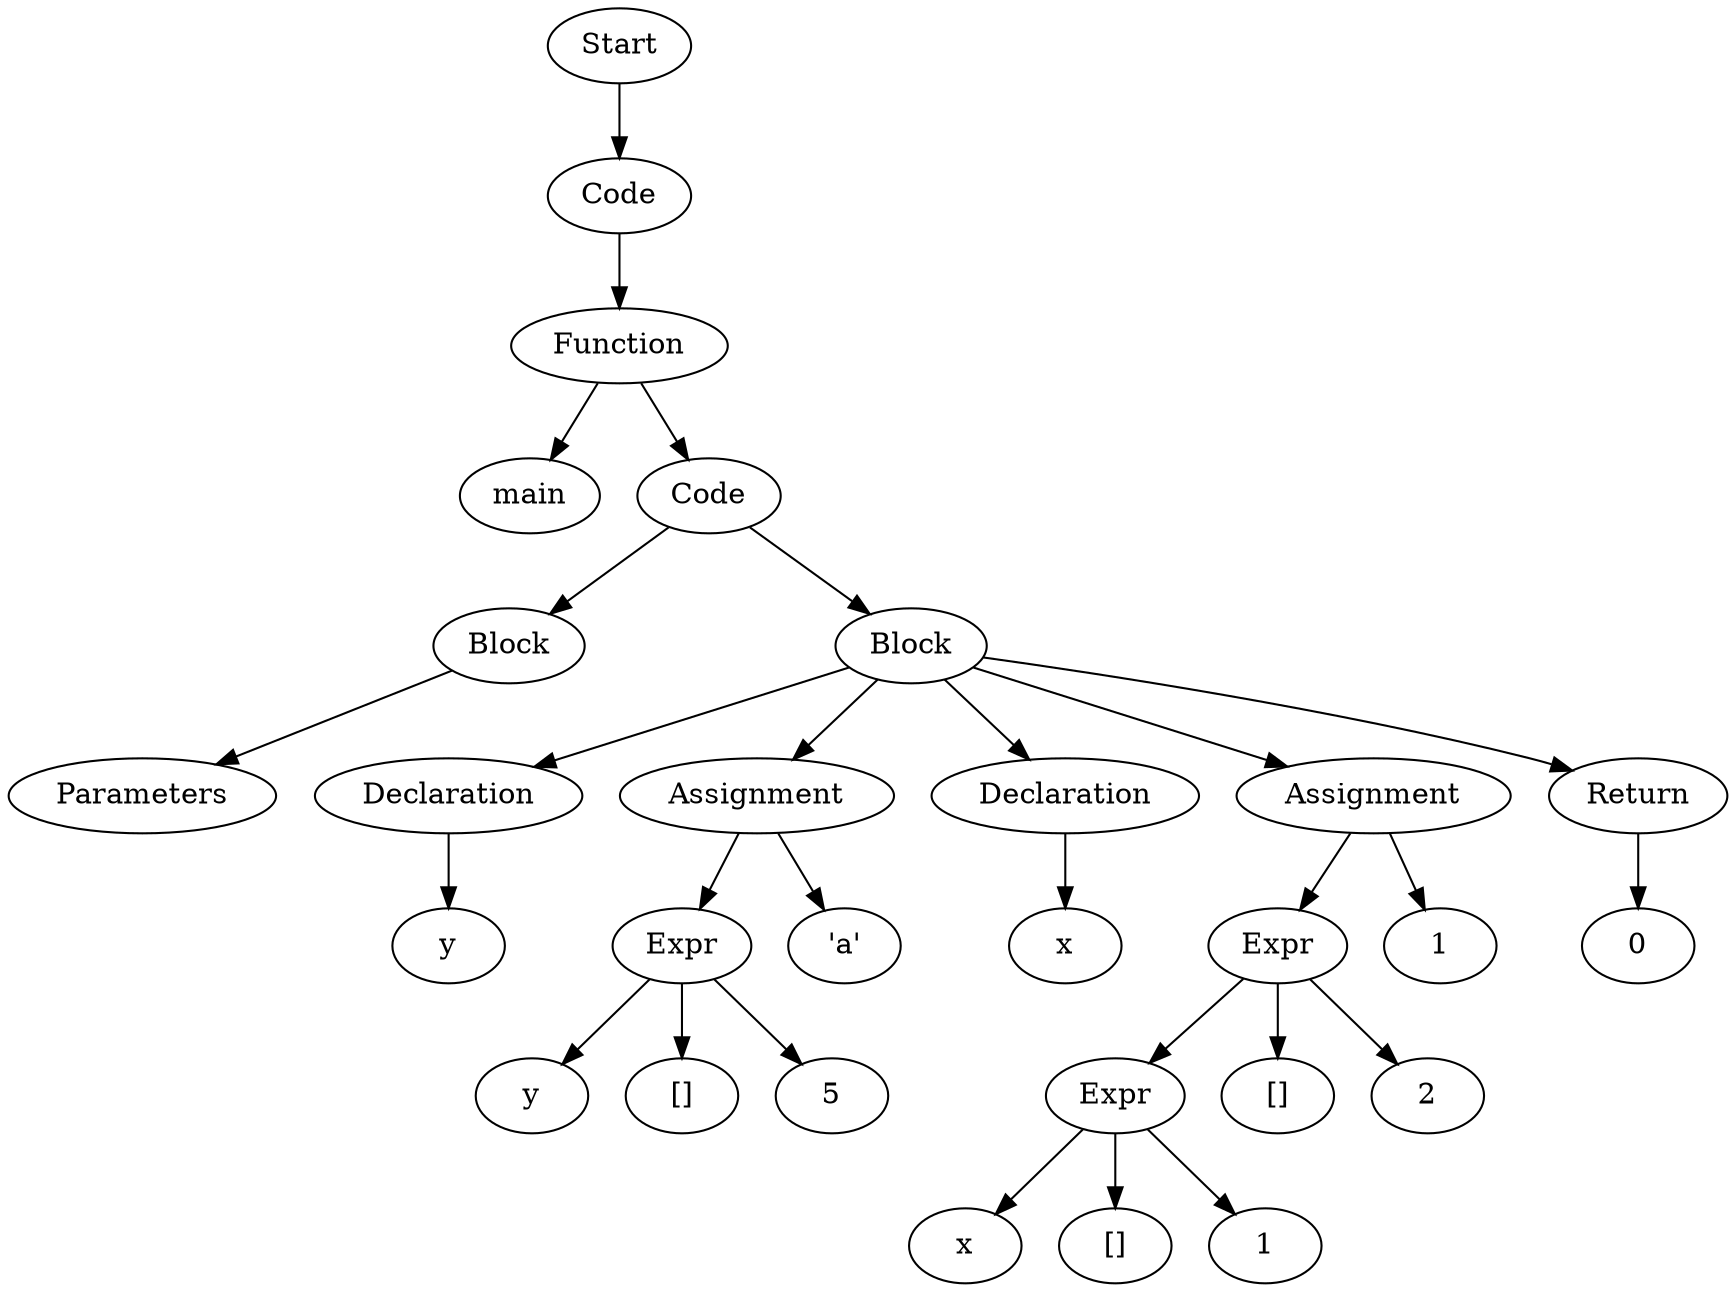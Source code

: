 digraph AST {
  "139136232697440" [label="Start"];
  "139136232697440" -> "139136232689712";
  "139136232689712" [label="Code"];
  "139136232689712" -> "139136232699936";
  "139136232699936" [label="Function"];
  "139136232699936" -> "139136232699648";
  "139136232699936" -> "139136232688272";
  "139136232699648" [label="main"];
  "139136232688272" [label="Code"];
  "139136232688272" -> "139136233473984";
  "139136232688272" -> "139136233477152";
  "139136233473984" [label="Block"];
  "139136233473984" -> "139136232687216";
  "139136232687216" [label="Parameters"];
  "139136233477152" [label="Block"];
  "139136233477152" -> "139136232687456";
  "139136233477152" -> "139136231876752";
  "139136233477152" -> "139136233485936";
  "139136233477152" -> "139136233477296";
  "139136233477152" -> "139136233472256";
  "139136232687456" [label="Declaration"];
  "139136232687456" -> "139136231869216";
  "139136231869216" [label="y"];
  "139136231876752" [label="Assignment"];
  "139136231876752" -> "139136232695040";
  "139136231876752" -> "139136233484784";
  "139136232695040" [label="Expr"];
  "139136232695040" -> "139136233486464";
  "139136232695040" -> "139136232698832";
  "139136232695040" -> "139136233482960";
  "139136233486464" [label="y"];
  "139136232698832" [label="[]"];
  "139136233482960" [label="5"];
  "139136233484784" [label="'a'"];
  "139136233485936" [label="Declaration"];
  "139136233485936" -> "139136233487136";
  "139136233487136" [label="x"];
  "139136233477296" [label="Assignment"];
  "139136233477296" -> "139136231877040";
  "139136233477296" -> "139136233476048";
  "139136231877040" [label="Expr"];
  "139136231877040" -> "139136232691056";
  "139136231877040" -> "139136231868592";
  "139136231877040" -> "139136233474464";
  "139136232691056" [label="Expr"];
  "139136232691056" -> "139136233473792";
  "139136232691056" -> "139136232696576";
  "139136232691056" -> "139136233474176";
  "139136233473792" [label="x"];
  "139136232696576" [label="[]"];
  "139136233474176" [label="1"];
  "139136231868592" [label="[]"];
  "139136233474464" [label="2"];
  "139136233476048" [label="1"];
  "139136233472256" [label="Return"];
  "139136233472256" -> "139136233476384";
  "139136233476384" [label="0"];
}
